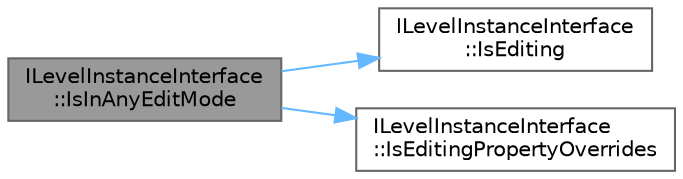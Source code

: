 digraph "ILevelInstanceInterface::IsInAnyEditMode"
{
 // INTERACTIVE_SVG=YES
 // LATEX_PDF_SIZE
  bgcolor="transparent";
  edge [fontname=Helvetica,fontsize=10,labelfontname=Helvetica,labelfontsize=10];
  node [fontname=Helvetica,fontsize=10,shape=box,height=0.2,width=0.4];
  rankdir="LR";
  Node1 [id="Node000001",label="ILevelInstanceInterface\l::IsInAnyEditMode",height=0.2,width=0.4,color="gray40", fillcolor="grey60", style="filled", fontcolor="black",tooltip=" "];
  Node1 -> Node2 [id="edge1_Node000001_Node000002",color="steelblue1",style="solid",tooltip=" "];
  Node2 [id="Node000002",label="ILevelInstanceInterface\l::IsEditing",height=0.2,width=0.4,color="grey40", fillcolor="white", style="filled",URL="$d5/da9/classILevelInstanceInterface.html#a38f81722c2692b1053dd6fad3ce1cf4d",tooltip=" "];
  Node1 -> Node3 [id="edge2_Node000001_Node000003",color="steelblue1",style="solid",tooltip=" "];
  Node3 [id="Node000003",label="ILevelInstanceInterface\l::IsEditingPropertyOverrides",height=0.2,width=0.4,color="grey40", fillcolor="white", style="filled",URL="$d5/da9/classILevelInstanceInterface.html#adf21bf6855cfc0967ab3851377600e12",tooltip=" "];
}
